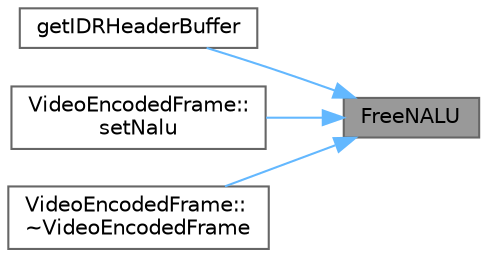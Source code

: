 digraph "FreeNALU"
{
 // LATEX_PDF_SIZE
  bgcolor="transparent";
  edge [fontname=Helvetica,fontsize=10,labelfontname=Helvetica,labelfontsize=10];
  node [fontname=Helvetica,fontsize=10,shape=box,height=0.2,width=0.4];
  rankdir="RL";
  Node1 [id="Node000001",label="FreeNALU",height=0.2,width=0.4,color="gray40", fillcolor="grey60", style="filled", fontcolor="black",tooltip="释放 NAL 单元"];
  Node1 -> Node2 [id="edge1_Node000001_Node000002",dir="back",color="steelblue1",style="solid",tooltip=" "];
  Node2 [id="Node000002",label="getIDRHeaderBuffer",height=0.2,width=0.4,color="grey40", fillcolor="white", style="filled",URL="$class_n_a_l_u_parsing.html#af8bd99bedfc1eccaef18482206b8cdc6",tooltip="获取 IDR 帧头部信息"];
  Node1 -> Node3 [id="edge2_Node000001_Node000003",dir="back",color="steelblue1",style="solid",tooltip=" "];
  Node3 [id="Node000003",label="VideoEncodedFrame::\lsetNalu",height=0.2,width=0.4,color="grey40", fillcolor="white", style="filled",URL="$class_video_encoded_frame.html#a5f3dc3ef4cf63c671fee594187671ec5",tooltip="设置 NAL 单元（从缓冲区）"];
  Node1 -> Node4 [id="edge3_Node000001_Node000004",dir="back",color="steelblue1",style="solid",tooltip=" "];
  Node4 [id="Node000004",label="VideoEncodedFrame::\l~VideoEncodedFrame",height=0.2,width=0.4,color="grey40", fillcolor="white", style="filled",URL="$class_video_encoded_frame.html#a63016aed2ab9ed687508f5916176f6d2",tooltip="析构函数"];
}
